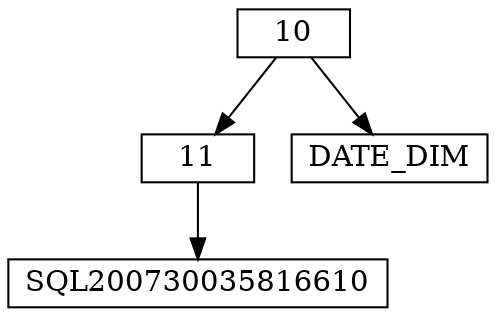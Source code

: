 digraph g {
	node [height=.1 shape=record]
	11 [label=11]
	SQL200730035816610 [label=SQL200730035816610]
	DATE_DIM [label=DATE_DIM]
	10 -> 11
	11 -> SQL200730035816610
	10 -> DATE_DIM
}
